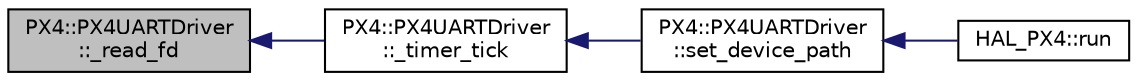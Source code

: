 digraph "PX4::PX4UARTDriver::_read_fd"
{
 // INTERACTIVE_SVG=YES
  edge [fontname="Helvetica",fontsize="10",labelfontname="Helvetica",labelfontsize="10"];
  node [fontname="Helvetica",fontsize="10",shape=record];
  rankdir="LR";
  Node1 [label="PX4::PX4UARTDriver\l::_read_fd",height=0.2,width=0.4,color="black", fillcolor="grey75", style="filled", fontcolor="black"];
  Node1 -> Node2 [dir="back",color="midnightblue",fontsize="10",style="solid",fontname="Helvetica"];
  Node2 [label="PX4::PX4UARTDriver\l::_timer_tick",height=0.2,width=0.4,color="black", fillcolor="white", style="filled",URL="$classPX4_1_1PX4UARTDriver.html#a15f4a4558c5ffa4cc27cd0371470afa4"];
  Node2 -> Node3 [dir="back",color="midnightblue",fontsize="10",style="solid",fontname="Helvetica"];
  Node3 [label="PX4::PX4UARTDriver\l::set_device_path",height=0.2,width=0.4,color="black", fillcolor="white", style="filled",URL="$classPX4_1_1PX4UARTDriver.html#af53a7e0042be6c1fee55e45f7e63fe62"];
  Node3 -> Node4 [dir="back",color="midnightblue",fontsize="10",style="solid",fontname="Helvetica"];
  Node4 [label="HAL_PX4::run",height=0.2,width=0.4,color="black", fillcolor="white", style="filled",URL="$classHAL__PX4.html#aa6fa9699a474be4e451d7135bf407259"];
}
